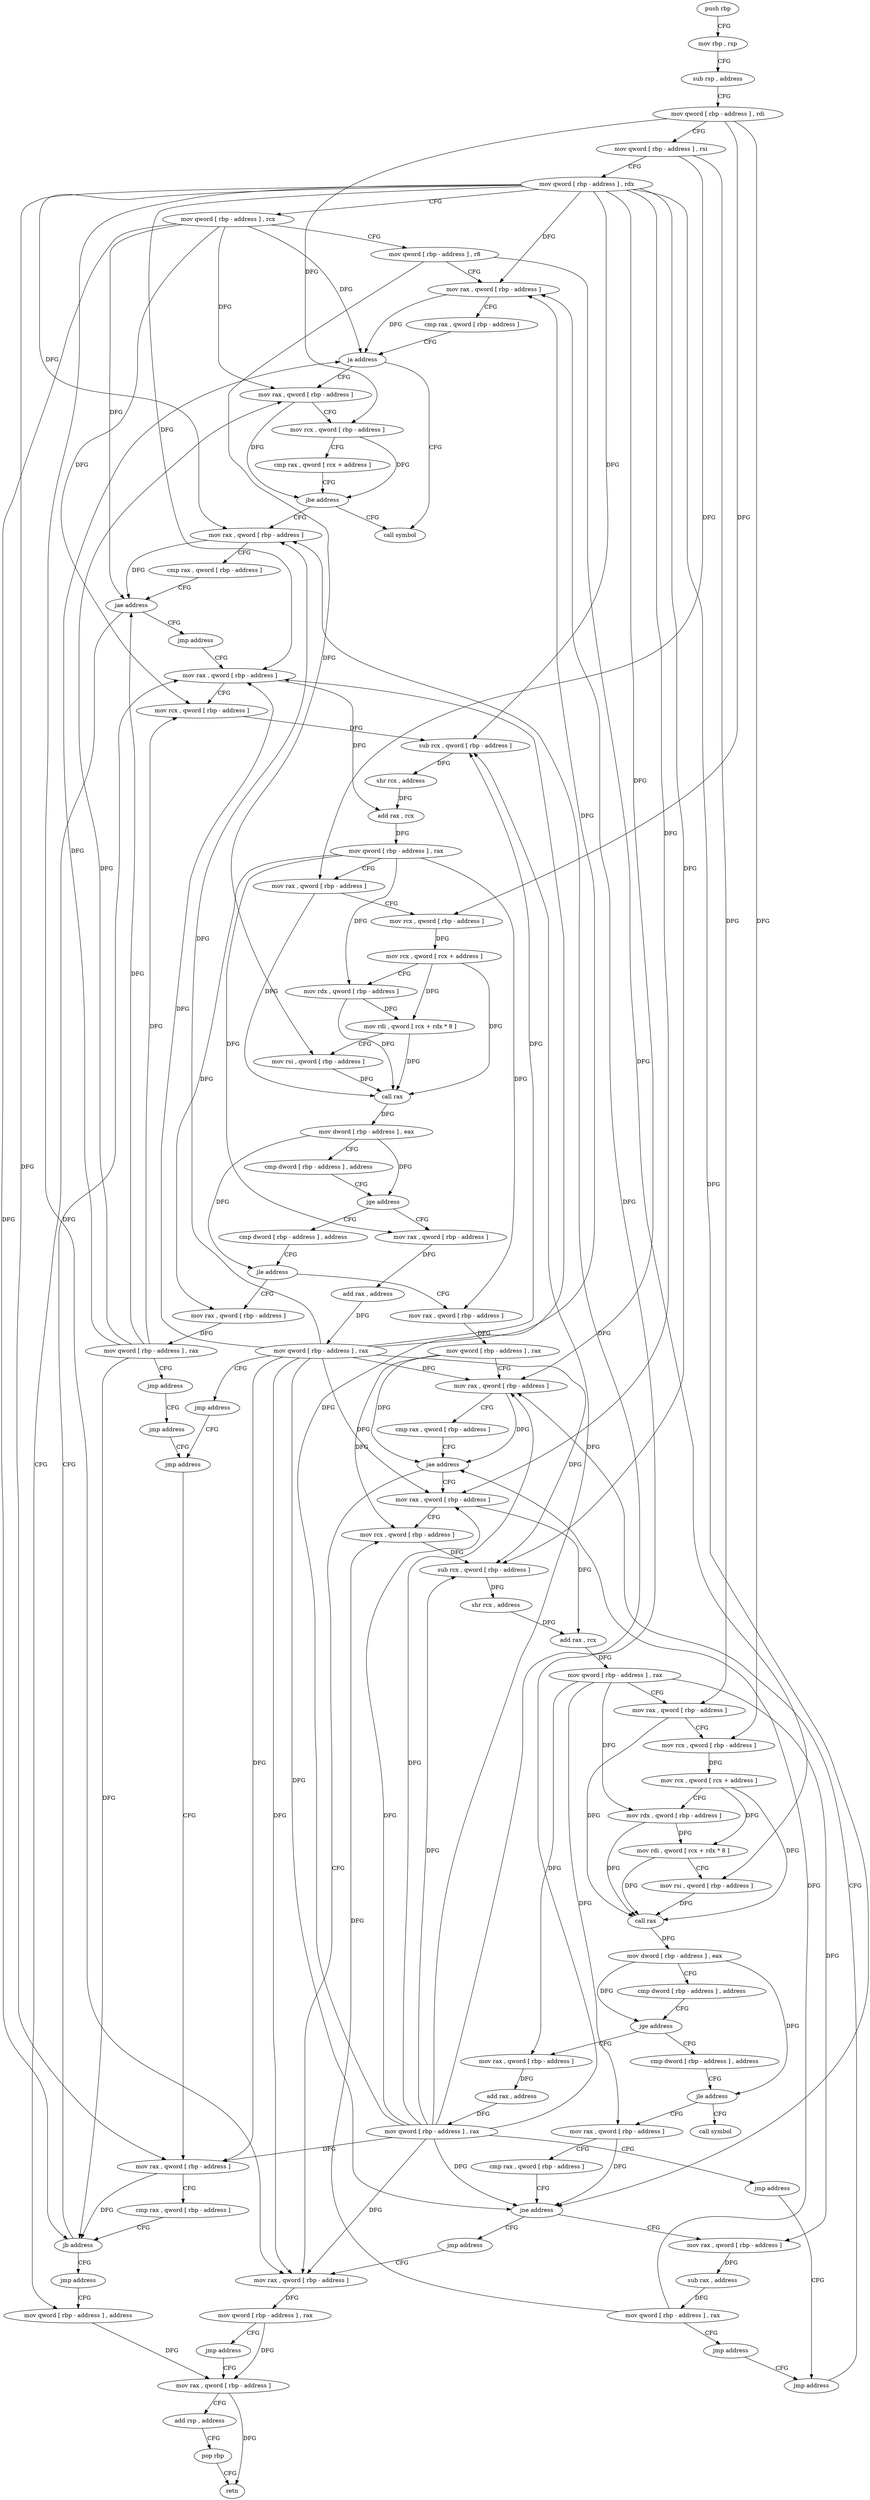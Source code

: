 digraph "func" {
"198864" [label = "push rbp" ]
"198865" [label = "mov rbp , rsp" ]
"198868" [label = "sub rsp , address" ]
"198872" [label = "mov qword [ rbp - address ] , rdi" ]
"198876" [label = "mov qword [ rbp - address ] , rsi" ]
"198880" [label = "mov qword [ rbp - address ] , rdx" ]
"198884" [label = "mov qword [ rbp - address ] , rcx" ]
"198888" [label = "mov qword [ rbp - address ] , r8" ]
"198892" [label = "mov rax , qword [ rbp - address ]" ]
"198896" [label = "cmp rax , qword [ rbp - address ]" ]
"198900" [label = "ja address" ]
"198924" [label = "call symbol" ]
"198906" [label = "mov rax , qword [ rbp - address ]" ]
"198910" [label = "mov rcx , qword [ rbp - address ]" ]
"198914" [label = "cmp rax , qword [ rcx + address ]" ]
"198918" [label = "jbe address" ]
"198929" [label = "mov rax , qword [ rbp - address ]" ]
"198933" [label = "cmp rax , qword [ rbp - address ]" ]
"198937" [label = "jae address" ]
"199255" [label = "mov qword [ rbp - address ] , address" ]
"198943" [label = "jmp address" ]
"199263" [label = "mov rax , qword [ rbp - address ]" ]
"198948" [label = "mov rax , qword [ rbp - address ]" ]
"198952" [label = "mov rcx , qword [ rbp - address ]" ]
"198956" [label = "sub rcx , qword [ rbp - address ]" ]
"198960" [label = "shr rcx , address" ]
"198964" [label = "add rax , rcx" ]
"198967" [label = "mov qword [ rbp - address ] , rax" ]
"198971" [label = "mov rax , qword [ rbp - address ]" ]
"198975" [label = "mov rcx , qword [ rbp - address ]" ]
"198979" [label = "mov rcx , qword [ rcx + address ]" ]
"198983" [label = "mov rdx , qword [ rbp - address ]" ]
"198987" [label = "mov rdi , qword [ rcx + rdx * 8 ]" ]
"198991" [label = "mov rsi , qword [ rbp - address ]" ]
"198995" [label = "call rax" ]
"198997" [label = "mov dword [ rbp - address ] , eax" ]
"199000" [label = "cmp dword [ rbp - address ] , address" ]
"199004" [label = "jge address" ]
"199029" [label = "cmp dword [ rbp - address ] , address" ]
"199010" [label = "mov rax , qword [ rbp - address ]" ]
"199033" [label = "jle address" ]
"199052" [label = "mov rax , qword [ rbp - address ]" ]
"199039" [label = "mov rax , qword [ rbp - address ]" ]
"199014" [label = "add rax , address" ]
"199020" [label = "mov qword [ rbp - address ] , rax" ]
"199024" [label = "jmp address" ]
"199231" [label = "jmp address" ]
"199056" [label = "mov qword [ rbp - address ] , rax" ]
"199060" [label = "mov rax , qword [ rbp - address ]" ]
"199043" [label = "mov qword [ rbp - address ] , rax" ]
"199047" [label = "jmp address" ]
"199226" [label = "jmp address" ]
"199236" [label = "mov rax , qword [ rbp - address ]" ]
"199213" [label = "mov rax , qword [ rbp - address ]" ]
"199217" [label = "mov qword [ rbp - address ] , rax" ]
"199221" [label = "jmp address" ]
"199074" [label = "mov rax , qword [ rbp - address ]" ]
"199078" [label = "mov rcx , qword [ rbp - address ]" ]
"199082" [label = "sub rcx , qword [ rbp - address ]" ]
"199086" [label = "shr rcx , address" ]
"199090" [label = "add rax , rcx" ]
"199093" [label = "mov qword [ rbp - address ] , rax" ]
"199097" [label = "mov rax , qword [ rbp - address ]" ]
"199101" [label = "mov rcx , qword [ rbp - address ]" ]
"199105" [label = "mov rcx , qword [ rcx + address ]" ]
"199109" [label = "mov rdx , qword [ rbp - address ]" ]
"199113" [label = "mov rdi , qword [ rcx + rdx * 8 ]" ]
"199117" [label = "mov rsi , qword [ rbp - address ]" ]
"199121" [label = "call rax" ]
"199123" [label = "mov dword [ rbp - address ] , eax" ]
"199126" [label = "cmp dword [ rbp - address ] , address" ]
"199130" [label = "jge address" ]
"199155" [label = "cmp dword [ rbp - address ] , address" ]
"199136" [label = "mov rax , qword [ rbp - address ]" ]
"199240" [label = "cmp rax , qword [ rbp - address ]" ]
"199244" [label = "jb address" ]
"199250" [label = "jmp address" ]
"199267" [label = "add rsp , address" ]
"199271" [label = "pop rbp" ]
"199272" [label = "retn" ]
"199159" [label = "jle address" ]
"199170" [label = "mov rax , qword [ rbp - address ]" ]
"199165" [label = "call symbol" ]
"199140" [label = "add rax , address" ]
"199146" [label = "mov qword [ rbp - address ] , rax" ]
"199150" [label = "jmp address" ]
"199208" [label = "jmp address" ]
"199174" [label = "cmp rax , qword [ rbp - address ]" ]
"199178" [label = "jne address" ]
"199189" [label = "mov rax , qword [ rbp - address ]" ]
"199184" [label = "jmp address" ]
"199193" [label = "sub rax , address" ]
"199199" [label = "mov qword [ rbp - address ] , rax" ]
"199203" [label = "jmp address" ]
"199064" [label = "cmp rax , qword [ rbp - address ]" ]
"199068" [label = "jae address" ]
"198864" -> "198865" [ label = "CFG" ]
"198865" -> "198868" [ label = "CFG" ]
"198868" -> "198872" [ label = "CFG" ]
"198872" -> "198876" [ label = "CFG" ]
"198872" -> "198910" [ label = "DFG" ]
"198872" -> "198975" [ label = "DFG" ]
"198872" -> "199101" [ label = "DFG" ]
"198876" -> "198880" [ label = "CFG" ]
"198876" -> "198971" [ label = "DFG" ]
"198876" -> "199097" [ label = "DFG" ]
"198880" -> "198884" [ label = "CFG" ]
"198880" -> "198892" [ label = "DFG" ]
"198880" -> "198929" [ label = "DFG" ]
"198880" -> "198948" [ label = "DFG" ]
"198880" -> "198956" [ label = "DFG" ]
"198880" -> "199060" [ label = "DFG" ]
"198880" -> "199236" [ label = "DFG" ]
"198880" -> "199213" [ label = "DFG" ]
"198880" -> "199074" [ label = "DFG" ]
"198880" -> "199082" [ label = "DFG" ]
"198880" -> "199178" [ label = "DFG" ]
"198884" -> "198888" [ label = "CFG" ]
"198884" -> "198900" [ label = "DFG" ]
"198884" -> "198906" [ label = "DFG" ]
"198884" -> "198937" [ label = "DFG" ]
"198884" -> "198952" [ label = "DFG" ]
"198884" -> "199244" [ label = "DFG" ]
"198888" -> "198892" [ label = "CFG" ]
"198888" -> "198991" [ label = "DFG" ]
"198888" -> "199117" [ label = "DFG" ]
"198892" -> "198896" [ label = "CFG" ]
"198892" -> "198900" [ label = "DFG" ]
"198896" -> "198900" [ label = "CFG" ]
"198900" -> "198924" [ label = "CFG" ]
"198900" -> "198906" [ label = "CFG" ]
"198906" -> "198910" [ label = "CFG" ]
"198906" -> "198918" [ label = "DFG" ]
"198910" -> "198914" [ label = "CFG" ]
"198910" -> "198918" [ label = "DFG" ]
"198914" -> "198918" [ label = "CFG" ]
"198918" -> "198929" [ label = "CFG" ]
"198918" -> "198924" [ label = "CFG" ]
"198929" -> "198933" [ label = "CFG" ]
"198929" -> "198937" [ label = "DFG" ]
"198933" -> "198937" [ label = "CFG" ]
"198937" -> "199255" [ label = "CFG" ]
"198937" -> "198943" [ label = "CFG" ]
"199255" -> "199263" [ label = "DFG" ]
"198943" -> "198948" [ label = "CFG" ]
"199263" -> "199267" [ label = "CFG" ]
"199263" -> "199272" [ label = "DFG" ]
"198948" -> "198952" [ label = "CFG" ]
"198948" -> "198964" [ label = "DFG" ]
"198952" -> "198956" [ label = "DFG" ]
"198956" -> "198960" [ label = "DFG" ]
"198960" -> "198964" [ label = "DFG" ]
"198964" -> "198967" [ label = "DFG" ]
"198967" -> "198971" [ label = "CFG" ]
"198967" -> "198983" [ label = "DFG" ]
"198967" -> "199010" [ label = "DFG" ]
"198967" -> "199052" [ label = "DFG" ]
"198967" -> "199039" [ label = "DFG" ]
"198971" -> "198975" [ label = "CFG" ]
"198971" -> "198995" [ label = "DFG" ]
"198975" -> "198979" [ label = "DFG" ]
"198979" -> "198983" [ label = "CFG" ]
"198979" -> "198987" [ label = "DFG" ]
"198979" -> "198995" [ label = "DFG" ]
"198983" -> "198987" [ label = "DFG" ]
"198983" -> "198995" [ label = "DFG" ]
"198987" -> "198991" [ label = "CFG" ]
"198987" -> "198995" [ label = "DFG" ]
"198991" -> "198995" [ label = "DFG" ]
"198995" -> "198997" [ label = "DFG" ]
"198997" -> "199000" [ label = "CFG" ]
"198997" -> "199004" [ label = "DFG" ]
"198997" -> "199033" [ label = "DFG" ]
"199000" -> "199004" [ label = "CFG" ]
"199004" -> "199029" [ label = "CFG" ]
"199004" -> "199010" [ label = "CFG" ]
"199029" -> "199033" [ label = "CFG" ]
"199010" -> "199014" [ label = "DFG" ]
"199033" -> "199052" [ label = "CFG" ]
"199033" -> "199039" [ label = "CFG" ]
"199052" -> "199056" [ label = "DFG" ]
"199039" -> "199043" [ label = "DFG" ]
"199014" -> "199020" [ label = "DFG" ]
"199020" -> "199024" [ label = "CFG" ]
"199020" -> "198892" [ label = "DFG" ]
"199020" -> "198929" [ label = "DFG" ]
"199020" -> "198948" [ label = "DFG" ]
"199020" -> "198956" [ label = "DFG" ]
"199020" -> "199060" [ label = "DFG" ]
"199020" -> "199236" [ label = "DFG" ]
"199020" -> "199213" [ label = "DFG" ]
"199020" -> "199074" [ label = "DFG" ]
"199020" -> "199082" [ label = "DFG" ]
"199020" -> "199178" [ label = "DFG" ]
"199024" -> "199231" [ label = "CFG" ]
"199231" -> "199236" [ label = "CFG" ]
"199056" -> "199060" [ label = "CFG" ]
"199056" -> "199068" [ label = "DFG" ]
"199056" -> "199078" [ label = "DFG" ]
"199060" -> "199064" [ label = "CFG" ]
"199060" -> "199068" [ label = "DFG" ]
"199043" -> "199047" [ label = "CFG" ]
"199043" -> "198900" [ label = "DFG" ]
"199043" -> "198906" [ label = "DFG" ]
"199043" -> "198937" [ label = "DFG" ]
"199043" -> "198952" [ label = "DFG" ]
"199043" -> "199244" [ label = "DFG" ]
"199047" -> "199226" [ label = "CFG" ]
"199226" -> "199231" [ label = "CFG" ]
"199236" -> "199240" [ label = "CFG" ]
"199236" -> "199244" [ label = "DFG" ]
"199213" -> "199217" [ label = "DFG" ]
"199217" -> "199221" [ label = "CFG" ]
"199217" -> "199263" [ label = "DFG" ]
"199221" -> "199263" [ label = "CFG" ]
"199074" -> "199078" [ label = "CFG" ]
"199074" -> "199090" [ label = "DFG" ]
"199078" -> "199082" [ label = "DFG" ]
"199082" -> "199086" [ label = "DFG" ]
"199086" -> "199090" [ label = "DFG" ]
"199090" -> "199093" [ label = "DFG" ]
"199093" -> "199097" [ label = "CFG" ]
"199093" -> "199109" [ label = "DFG" ]
"199093" -> "199136" [ label = "DFG" ]
"199093" -> "199170" [ label = "DFG" ]
"199093" -> "199189" [ label = "DFG" ]
"199097" -> "199101" [ label = "CFG" ]
"199097" -> "199121" [ label = "DFG" ]
"199101" -> "199105" [ label = "DFG" ]
"199105" -> "199109" [ label = "CFG" ]
"199105" -> "199113" [ label = "DFG" ]
"199105" -> "199121" [ label = "DFG" ]
"199109" -> "199113" [ label = "DFG" ]
"199109" -> "199121" [ label = "DFG" ]
"199113" -> "199117" [ label = "CFG" ]
"199113" -> "199121" [ label = "DFG" ]
"199117" -> "199121" [ label = "DFG" ]
"199121" -> "199123" [ label = "DFG" ]
"199123" -> "199126" [ label = "CFG" ]
"199123" -> "199130" [ label = "DFG" ]
"199123" -> "199159" [ label = "DFG" ]
"199126" -> "199130" [ label = "CFG" ]
"199130" -> "199155" [ label = "CFG" ]
"199130" -> "199136" [ label = "CFG" ]
"199155" -> "199159" [ label = "CFG" ]
"199136" -> "199140" [ label = "DFG" ]
"199240" -> "199244" [ label = "CFG" ]
"199244" -> "198948" [ label = "CFG" ]
"199244" -> "199250" [ label = "CFG" ]
"199250" -> "199255" [ label = "CFG" ]
"199267" -> "199271" [ label = "CFG" ]
"199271" -> "199272" [ label = "CFG" ]
"199159" -> "199170" [ label = "CFG" ]
"199159" -> "199165" [ label = "CFG" ]
"199170" -> "199174" [ label = "CFG" ]
"199170" -> "199178" [ label = "DFG" ]
"199140" -> "199146" [ label = "DFG" ]
"199146" -> "199150" [ label = "CFG" ]
"199146" -> "198892" [ label = "DFG" ]
"199146" -> "198929" [ label = "DFG" ]
"199146" -> "198948" [ label = "DFG" ]
"199146" -> "198956" [ label = "DFG" ]
"199146" -> "199060" [ label = "DFG" ]
"199146" -> "199236" [ label = "DFG" ]
"199146" -> "199213" [ label = "DFG" ]
"199146" -> "199074" [ label = "DFG" ]
"199146" -> "199082" [ label = "DFG" ]
"199146" -> "199178" [ label = "DFG" ]
"199150" -> "199208" [ label = "CFG" ]
"199208" -> "199060" [ label = "CFG" ]
"199174" -> "199178" [ label = "CFG" ]
"199178" -> "199189" [ label = "CFG" ]
"199178" -> "199184" [ label = "CFG" ]
"199189" -> "199193" [ label = "DFG" ]
"199184" -> "199213" [ label = "CFG" ]
"199193" -> "199199" [ label = "DFG" ]
"199199" -> "199203" [ label = "CFG" ]
"199199" -> "199068" [ label = "DFG" ]
"199199" -> "199078" [ label = "DFG" ]
"199203" -> "199208" [ label = "CFG" ]
"199064" -> "199068" [ label = "CFG" ]
"199068" -> "199213" [ label = "CFG" ]
"199068" -> "199074" [ label = "CFG" ]
}
